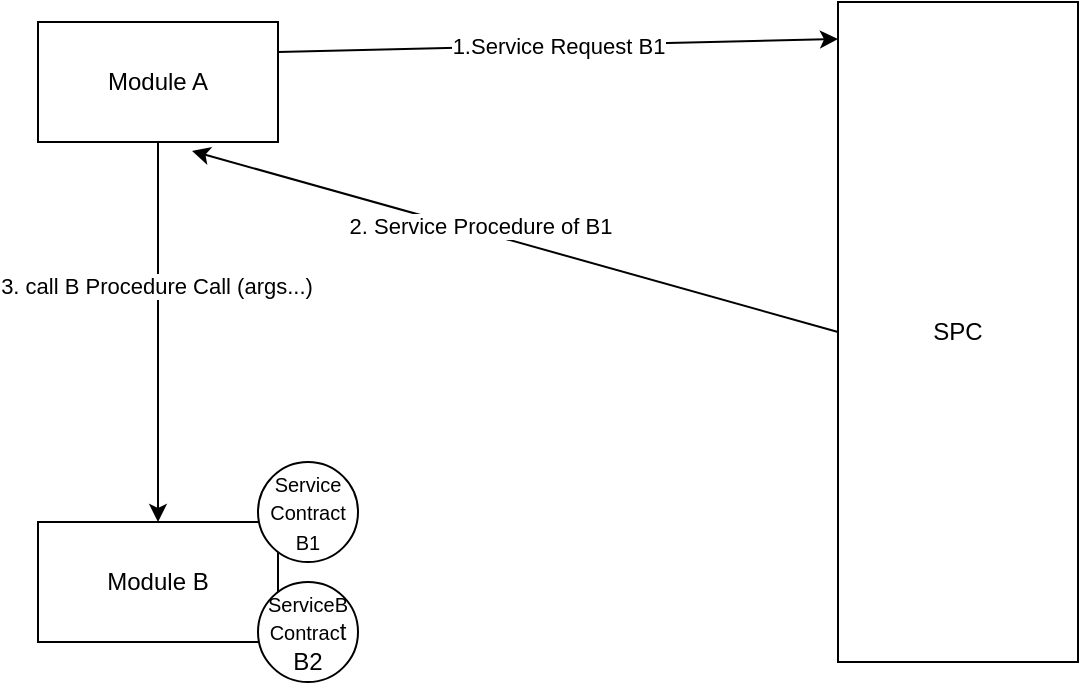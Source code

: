 <mxfile>
    <diagram id="z6fCEk_dj2gahtfYvWL0" name="Page-1">
        <mxGraphModel dx="820" dy="777" grid="1" gridSize="10" guides="1" tooltips="1" connect="1" arrows="1" fold="1" page="1" pageScale="1" pageWidth="850" pageHeight="1100" math="0" shadow="0">
            <root>
                <mxCell id="0"/>
                <mxCell id="1" parent="0"/>
                <mxCell id="5" style="edgeStyle=none;html=1;exitX=0;exitY=0.5;exitDx=0;exitDy=0;entryX=0.642;entryY=1.075;entryDx=0;entryDy=0;entryPerimeter=0;" parent="1" source="2" target="3" edge="1">
                    <mxGeometry relative="1" as="geometry">
                        <mxPoint x="580" y="330" as="sourcePoint"/>
                        <mxPoint x="260" y="340" as="targetPoint"/>
                    </mxGeometry>
                </mxCell>
                <mxCell id="6" value="2. Service Procedure of B1" style="edgeLabel;html=1;align=center;verticalAlign=middle;resizable=0;points=[];" parent="5" vertex="1" connectable="0">
                    <mxGeometry x="0.223" y="2" relative="1" as="geometry">
                        <mxPoint x="19" as="offset"/>
                    </mxGeometry>
                </mxCell>
                <mxCell id="2" value="SPC" style="rounded=0;whiteSpace=wrap;html=1;" parent="1" vertex="1">
                    <mxGeometry x="580" y="220" width="120" height="330" as="geometry"/>
                </mxCell>
                <mxCell id="4" value="1.Service Request B1" style="edgeStyle=none;html=1;exitX=1;exitY=0.25;exitDx=0;exitDy=0;entryX=0;entryY=0.056;entryDx=0;entryDy=0;entryPerimeter=0;" parent="1" source="3" target="2" edge="1">
                    <mxGeometry relative="1" as="geometry"/>
                </mxCell>
                <mxCell id="8" style="edgeStyle=none;html=1;" parent="1" source="3" target="7" edge="1">
                    <mxGeometry relative="1" as="geometry"/>
                </mxCell>
                <mxCell id="9" value="3. call B Procedure Call (args...)" style="edgeLabel;html=1;align=center;verticalAlign=middle;resizable=0;points=[];" parent="8" vertex="1" connectable="0">
                    <mxGeometry x="-0.244" y="-1" relative="1" as="geometry">
                        <mxPoint as="offset"/>
                    </mxGeometry>
                </mxCell>
                <mxCell id="3" value="Module A" style="rounded=0;whiteSpace=wrap;html=1;" parent="1" vertex="1">
                    <mxGeometry x="180" y="230" width="120" height="60" as="geometry"/>
                </mxCell>
                <mxCell id="7" value="Module B" style="rounded=0;whiteSpace=wrap;html=1;" parent="1" vertex="1">
                    <mxGeometry x="180" y="480" width="120" height="60" as="geometry"/>
                </mxCell>
                <mxCell id="10" value="&lt;font style=&quot;font-size: 10px&quot;&gt;Service&lt;br&gt;Contract&lt;br&gt;B1&lt;br&gt;&lt;/font&gt;" style="ellipse;whiteSpace=wrap;html=1;aspect=fixed;" parent="1" vertex="1">
                    <mxGeometry x="290" y="450" width="50" height="50" as="geometry"/>
                </mxCell>
                <mxCell id="11" value="&lt;font style=&quot;font-size: 10px&quot;&gt;ServiceB&lt;br&gt;Contrac&lt;/font&gt;t&lt;br&gt;B2" style="ellipse;whiteSpace=wrap;html=1;aspect=fixed;" parent="1" vertex="1">
                    <mxGeometry x="290" y="510" width="50" height="50" as="geometry"/>
                </mxCell>
            </root>
        </mxGraphModel>
    </diagram>
</mxfile>